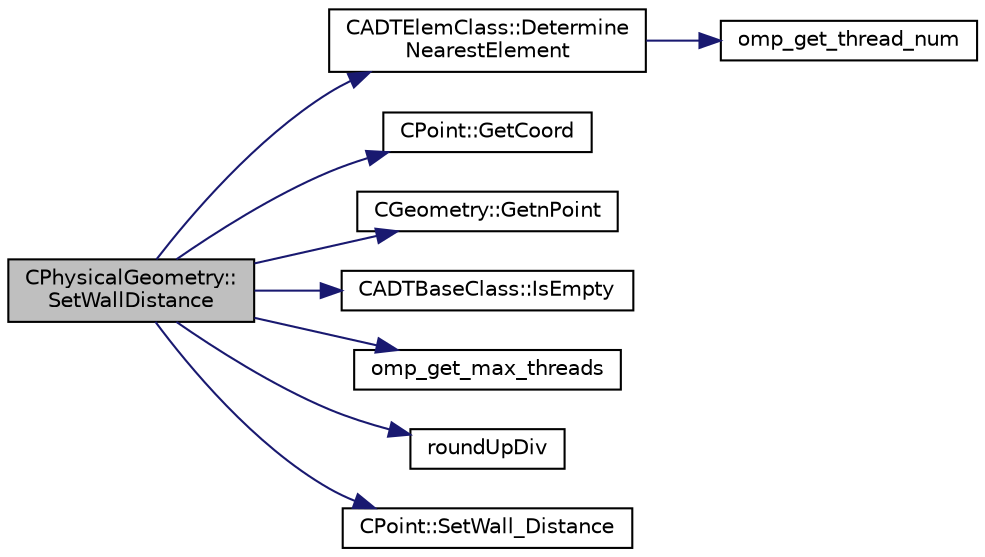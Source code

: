 digraph "CPhysicalGeometry::SetWallDistance"
{
 // LATEX_PDF_SIZE
  edge [fontname="Helvetica",fontsize="10",labelfontname="Helvetica",labelfontsize="10"];
  node [fontname="Helvetica",fontsize="10",shape=record];
  rankdir="LR";
  Node1 [label="CPhysicalGeometry::\lSetWallDistance",height=0.2,width=0.4,color="black", fillcolor="grey75", style="filled", fontcolor="black",tooltip="Reduce the wall distance based on an previously constructed ADT."];
  Node1 -> Node2 [color="midnightblue",fontsize="10",style="solid",fontname="Helvetica"];
  Node2 [label="CADTElemClass::Determine\lNearestElement",height=0.2,width=0.4,color="black", fillcolor="white", style="filled",URL="$classCADTElemClass.html#ae928a2f7267606715b1ca09c1b80c287",tooltip="Function, which determines the nearest element in the ADT for the given coordinate."];
  Node2 -> Node3 [color="midnightblue",fontsize="10",style="solid",fontname="Helvetica"];
  Node3 [label="omp_get_thread_num",height=0.2,width=0.4,color="black", fillcolor="white", style="filled",URL="$omp__structure_8hpp.html#aad63dd7e34961dbbd2e8774e7f6bc2d0",tooltip="Index of current thread, akin to MPI rank."];
  Node1 -> Node4 [color="midnightblue",fontsize="10",style="solid",fontname="Helvetica"];
  Node4 [label="CPoint::GetCoord",height=0.2,width=0.4,color="black", fillcolor="white", style="filled",URL="$classCPoint.html#ab16c29dd03911529cd73bf467c313179",tooltip="Get the coordinates dor the control volume."];
  Node1 -> Node5 [color="midnightblue",fontsize="10",style="solid",fontname="Helvetica"];
  Node5 [label="CGeometry::GetnPoint",height=0.2,width=0.4,color="black", fillcolor="white", style="filled",URL="$classCGeometry.html#a275fb07cd99ab79d7a04b4862280169d",tooltip="Get number of points."];
  Node1 -> Node6 [color="midnightblue",fontsize="10",style="solid",fontname="Helvetica"];
  Node6 [label="CADTBaseClass::IsEmpty",height=0.2,width=0.4,color="black", fillcolor="white", style="filled",URL="$classCADTBaseClass.html#acf2c06bc3b8b87b85aaf62571092df07",tooltip="Function, which returns whether or not the ADT is empty."];
  Node1 -> Node7 [color="midnightblue",fontsize="10",style="solid",fontname="Helvetica"];
  Node7 [label="omp_get_max_threads",height=0.2,width=0.4,color="black", fillcolor="white", style="filled",URL="$omp__structure_8hpp.html#a2f7befecc7b1a4eaade8d81fa6524225",tooltip="Maximum number of threads available."];
  Node1 -> Node8 [color="midnightblue",fontsize="10",style="solid",fontname="Helvetica"];
  Node8 [label="roundUpDiv",height=0.2,width=0.4,color="black", fillcolor="white", style="filled",URL="$omp__structure_8hpp.html#a1c00281f52b615b111a4990b2d2a5157",tooltip="Integer division rounding up."];
  Node1 -> Node9 [color="midnightblue",fontsize="10",style="solid",fontname="Helvetica"];
  Node9 [label="CPoint::SetWall_Distance",height=0.2,width=0.4,color="black", fillcolor="white", style="filled",URL="$classCPoint.html#acfd5de2b62bf970457f546ba24c03ed4",tooltip="Set the value of the distance to the nearest wall."];
}
